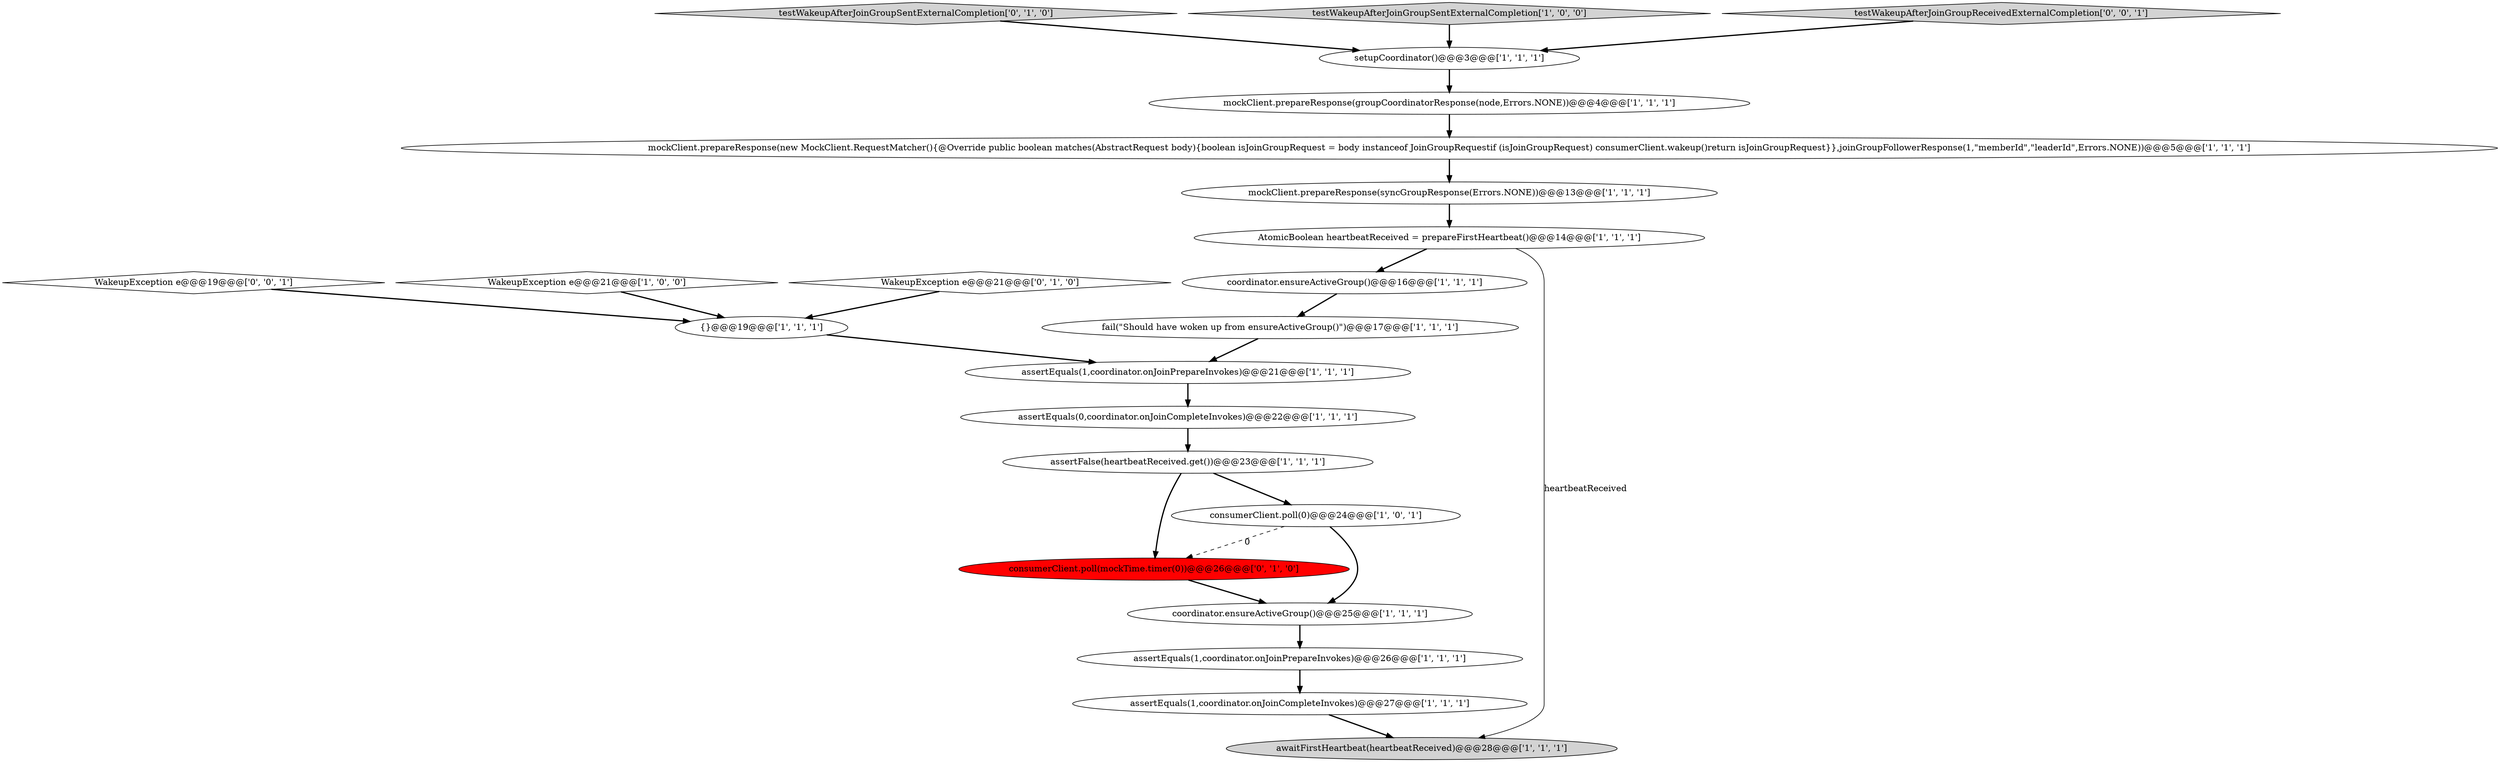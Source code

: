 digraph {
6 [style = filled, label = "assertEquals(0,coordinator.onJoinCompleteInvokes)@@@22@@@['1', '1', '1']", fillcolor = white, shape = ellipse image = "AAA0AAABBB1BBB"];
19 [style = filled, label = "testWakeupAfterJoinGroupSentExternalCompletion['0', '1', '0']", fillcolor = lightgray, shape = diamond image = "AAA0AAABBB2BBB"];
10 [style = filled, label = "mockClient.prepareResponse(groupCoordinatorResponse(node,Errors.NONE))@@@4@@@['1', '1', '1']", fillcolor = white, shape = ellipse image = "AAA0AAABBB1BBB"];
8 [style = filled, label = "consumerClient.poll(0)@@@24@@@['1', '0', '1']", fillcolor = white, shape = ellipse image = "AAA0AAABBB1BBB"];
13 [style = filled, label = "assertFalse(heartbeatReceived.get())@@@23@@@['1', '1', '1']", fillcolor = white, shape = ellipse image = "AAA0AAABBB1BBB"];
5 [style = filled, label = "coordinator.ensureActiveGroup()@@@16@@@['1', '1', '1']", fillcolor = white, shape = ellipse image = "AAA0AAABBB1BBB"];
9 [style = filled, label = "testWakeupAfterJoinGroupSentExternalCompletion['1', '0', '0']", fillcolor = lightgray, shape = diamond image = "AAA0AAABBB1BBB"];
20 [style = filled, label = "consumerClient.poll(mockTime.timer(0))@@@26@@@['0', '1', '0']", fillcolor = red, shape = ellipse image = "AAA1AAABBB2BBB"];
12 [style = filled, label = "assertEquals(1,coordinator.onJoinPrepareInvokes)@@@26@@@['1', '1', '1']", fillcolor = white, shape = ellipse image = "AAA0AAABBB1BBB"];
16 [style = filled, label = "mockClient.prepareResponse(new MockClient.RequestMatcher(){@Override public boolean matches(AbstractRequest body){boolean isJoinGroupRequest = body instanceof JoinGroupRequestif (isJoinGroupRequest) consumerClient.wakeup()return isJoinGroupRequest}},joinGroupFollowerResponse(1,\"memberId\",\"leaderId\",Errors.NONE))@@@5@@@['1', '1', '1']", fillcolor = white, shape = ellipse image = "AAA0AAABBB1BBB"];
21 [style = filled, label = "testWakeupAfterJoinGroupReceivedExternalCompletion['0', '0', '1']", fillcolor = lightgray, shape = diamond image = "AAA0AAABBB3BBB"];
15 [style = filled, label = "coordinator.ensureActiveGroup()@@@25@@@['1', '1', '1']", fillcolor = white, shape = ellipse image = "AAA0AAABBB1BBB"];
0 [style = filled, label = "assertEquals(1,coordinator.onJoinCompleteInvokes)@@@27@@@['1', '1', '1']", fillcolor = white, shape = ellipse image = "AAA0AAABBB1BBB"];
22 [style = filled, label = "WakeupException e@@@19@@@['0', '0', '1']", fillcolor = white, shape = diamond image = "AAA0AAABBB3BBB"];
3 [style = filled, label = "awaitFirstHeartbeat(heartbeatReceived)@@@28@@@['1', '1', '1']", fillcolor = lightgray, shape = ellipse image = "AAA0AAABBB1BBB"];
17 [style = filled, label = "setupCoordinator()@@@3@@@['1', '1', '1']", fillcolor = white, shape = ellipse image = "AAA0AAABBB1BBB"];
4 [style = filled, label = "WakeupException e@@@21@@@['1', '0', '0']", fillcolor = white, shape = diamond image = "AAA0AAABBB1BBB"];
2 [style = filled, label = "fail(\"Should have woken up from ensureActiveGroup()\")@@@17@@@['1', '1', '1']", fillcolor = white, shape = ellipse image = "AAA0AAABBB1BBB"];
11 [style = filled, label = "assertEquals(1,coordinator.onJoinPrepareInvokes)@@@21@@@['1', '1', '1']", fillcolor = white, shape = ellipse image = "AAA0AAABBB1BBB"];
1 [style = filled, label = "AtomicBoolean heartbeatReceived = prepareFirstHeartbeat()@@@14@@@['1', '1', '1']", fillcolor = white, shape = ellipse image = "AAA0AAABBB1BBB"];
7 [style = filled, label = "{}@@@19@@@['1', '1', '1']", fillcolor = white, shape = ellipse image = "AAA0AAABBB1BBB"];
18 [style = filled, label = "WakeupException e@@@21@@@['0', '1', '0']", fillcolor = white, shape = diamond image = "AAA0AAABBB2BBB"];
14 [style = filled, label = "mockClient.prepareResponse(syncGroupResponse(Errors.NONE))@@@13@@@['1', '1', '1']", fillcolor = white, shape = ellipse image = "AAA0AAABBB1BBB"];
1->5 [style = bold, label=""];
0->3 [style = bold, label=""];
17->10 [style = bold, label=""];
7->11 [style = bold, label=""];
1->3 [style = solid, label="heartbeatReceived"];
8->15 [style = bold, label=""];
11->6 [style = bold, label=""];
8->20 [style = dashed, label="0"];
9->17 [style = bold, label=""];
19->17 [style = bold, label=""];
12->0 [style = bold, label=""];
22->7 [style = bold, label=""];
4->7 [style = bold, label=""];
14->1 [style = bold, label=""];
5->2 [style = bold, label=""];
10->16 [style = bold, label=""];
6->13 [style = bold, label=""];
16->14 [style = bold, label=""];
15->12 [style = bold, label=""];
13->8 [style = bold, label=""];
18->7 [style = bold, label=""];
20->15 [style = bold, label=""];
21->17 [style = bold, label=""];
2->11 [style = bold, label=""];
13->20 [style = bold, label=""];
}
